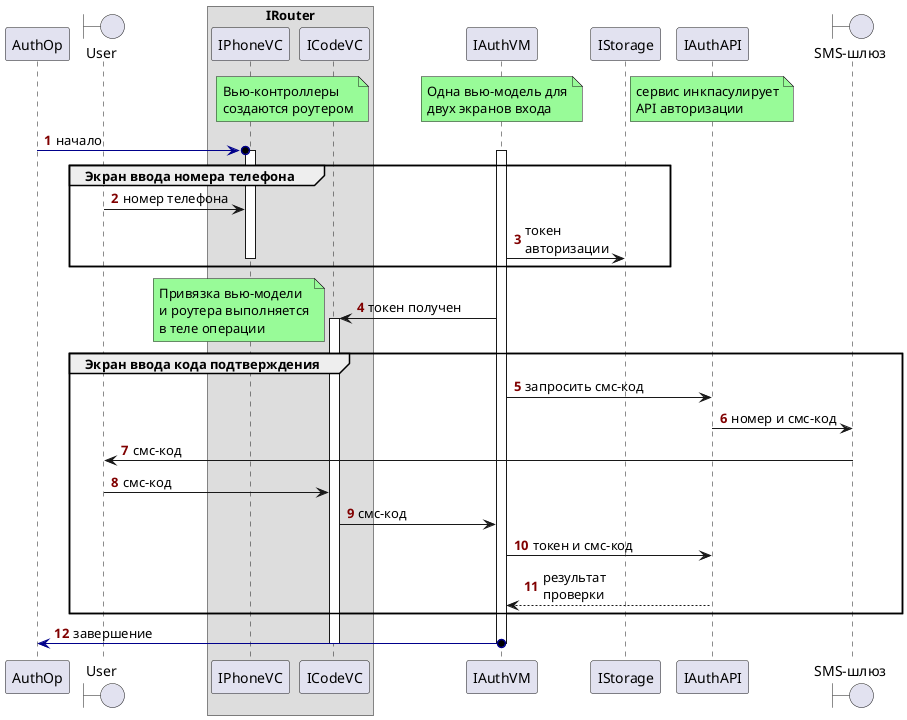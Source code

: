 @startuml auth_op
skinparam maxMessageSize 120
autonumber "<font color=Maroon><b>"

participant "AuthOp" as authOp order 10
boundary "User" as user order 20
box "IRouter"
participant "IPhoneVС" as phoneVС order 30
participant "ICodeVС" as codeVC order 40
end box
participant "IAuthVM" as authVM order 50
participant "IStorage" as storage order 60
participant "IAuthAPI" as authApi order 70
boundary "SMS-шлюз" as smsGate order 80

note over phoneVС, codeVC #PaleGreen: Вью-контроллеры\nсоздаются роутером
/ note over authVM #PaleGreen: Одна вью-модель для\nдвух экранов входа
/ note over authApi #PaleGreen: сервис инкпасулирует\nAPI авторизации

authOp-[#DarkBlue]>o phoneVС: начало
activate authVM
activate phoneVС
group Экран ввода номера телефона
' phoneVС -> authVM: номер телефона
' authVM -> authApi: номер телефона
' authVM <--- authApi: токен авторизации
user -> phoneVС: номер телефона
authVM -> storage: токен авторизации
deactivate phoneVС
end
authVM -> codeVC: токен получен
note left #PaleGreen: Привязка вью-модели\nи роутера выполняется\nв теле операции
group Экран ввода кода подтверждения
activate codeVC
authVM -> authApi: запросить смс-код
authApi -> smsGate: номер и смс-код
smsGate -> user: смс-код
user -> codeVC: смс-код
codeVC -> authVM: смс-код
authVM -> authApi: токен и смс-код
authVM <--- authApi: результат проверки
end
authOp<[#DarkBlue]-o authVM: завершение
deactivate authVM
deactivate codeVC

@enduml
